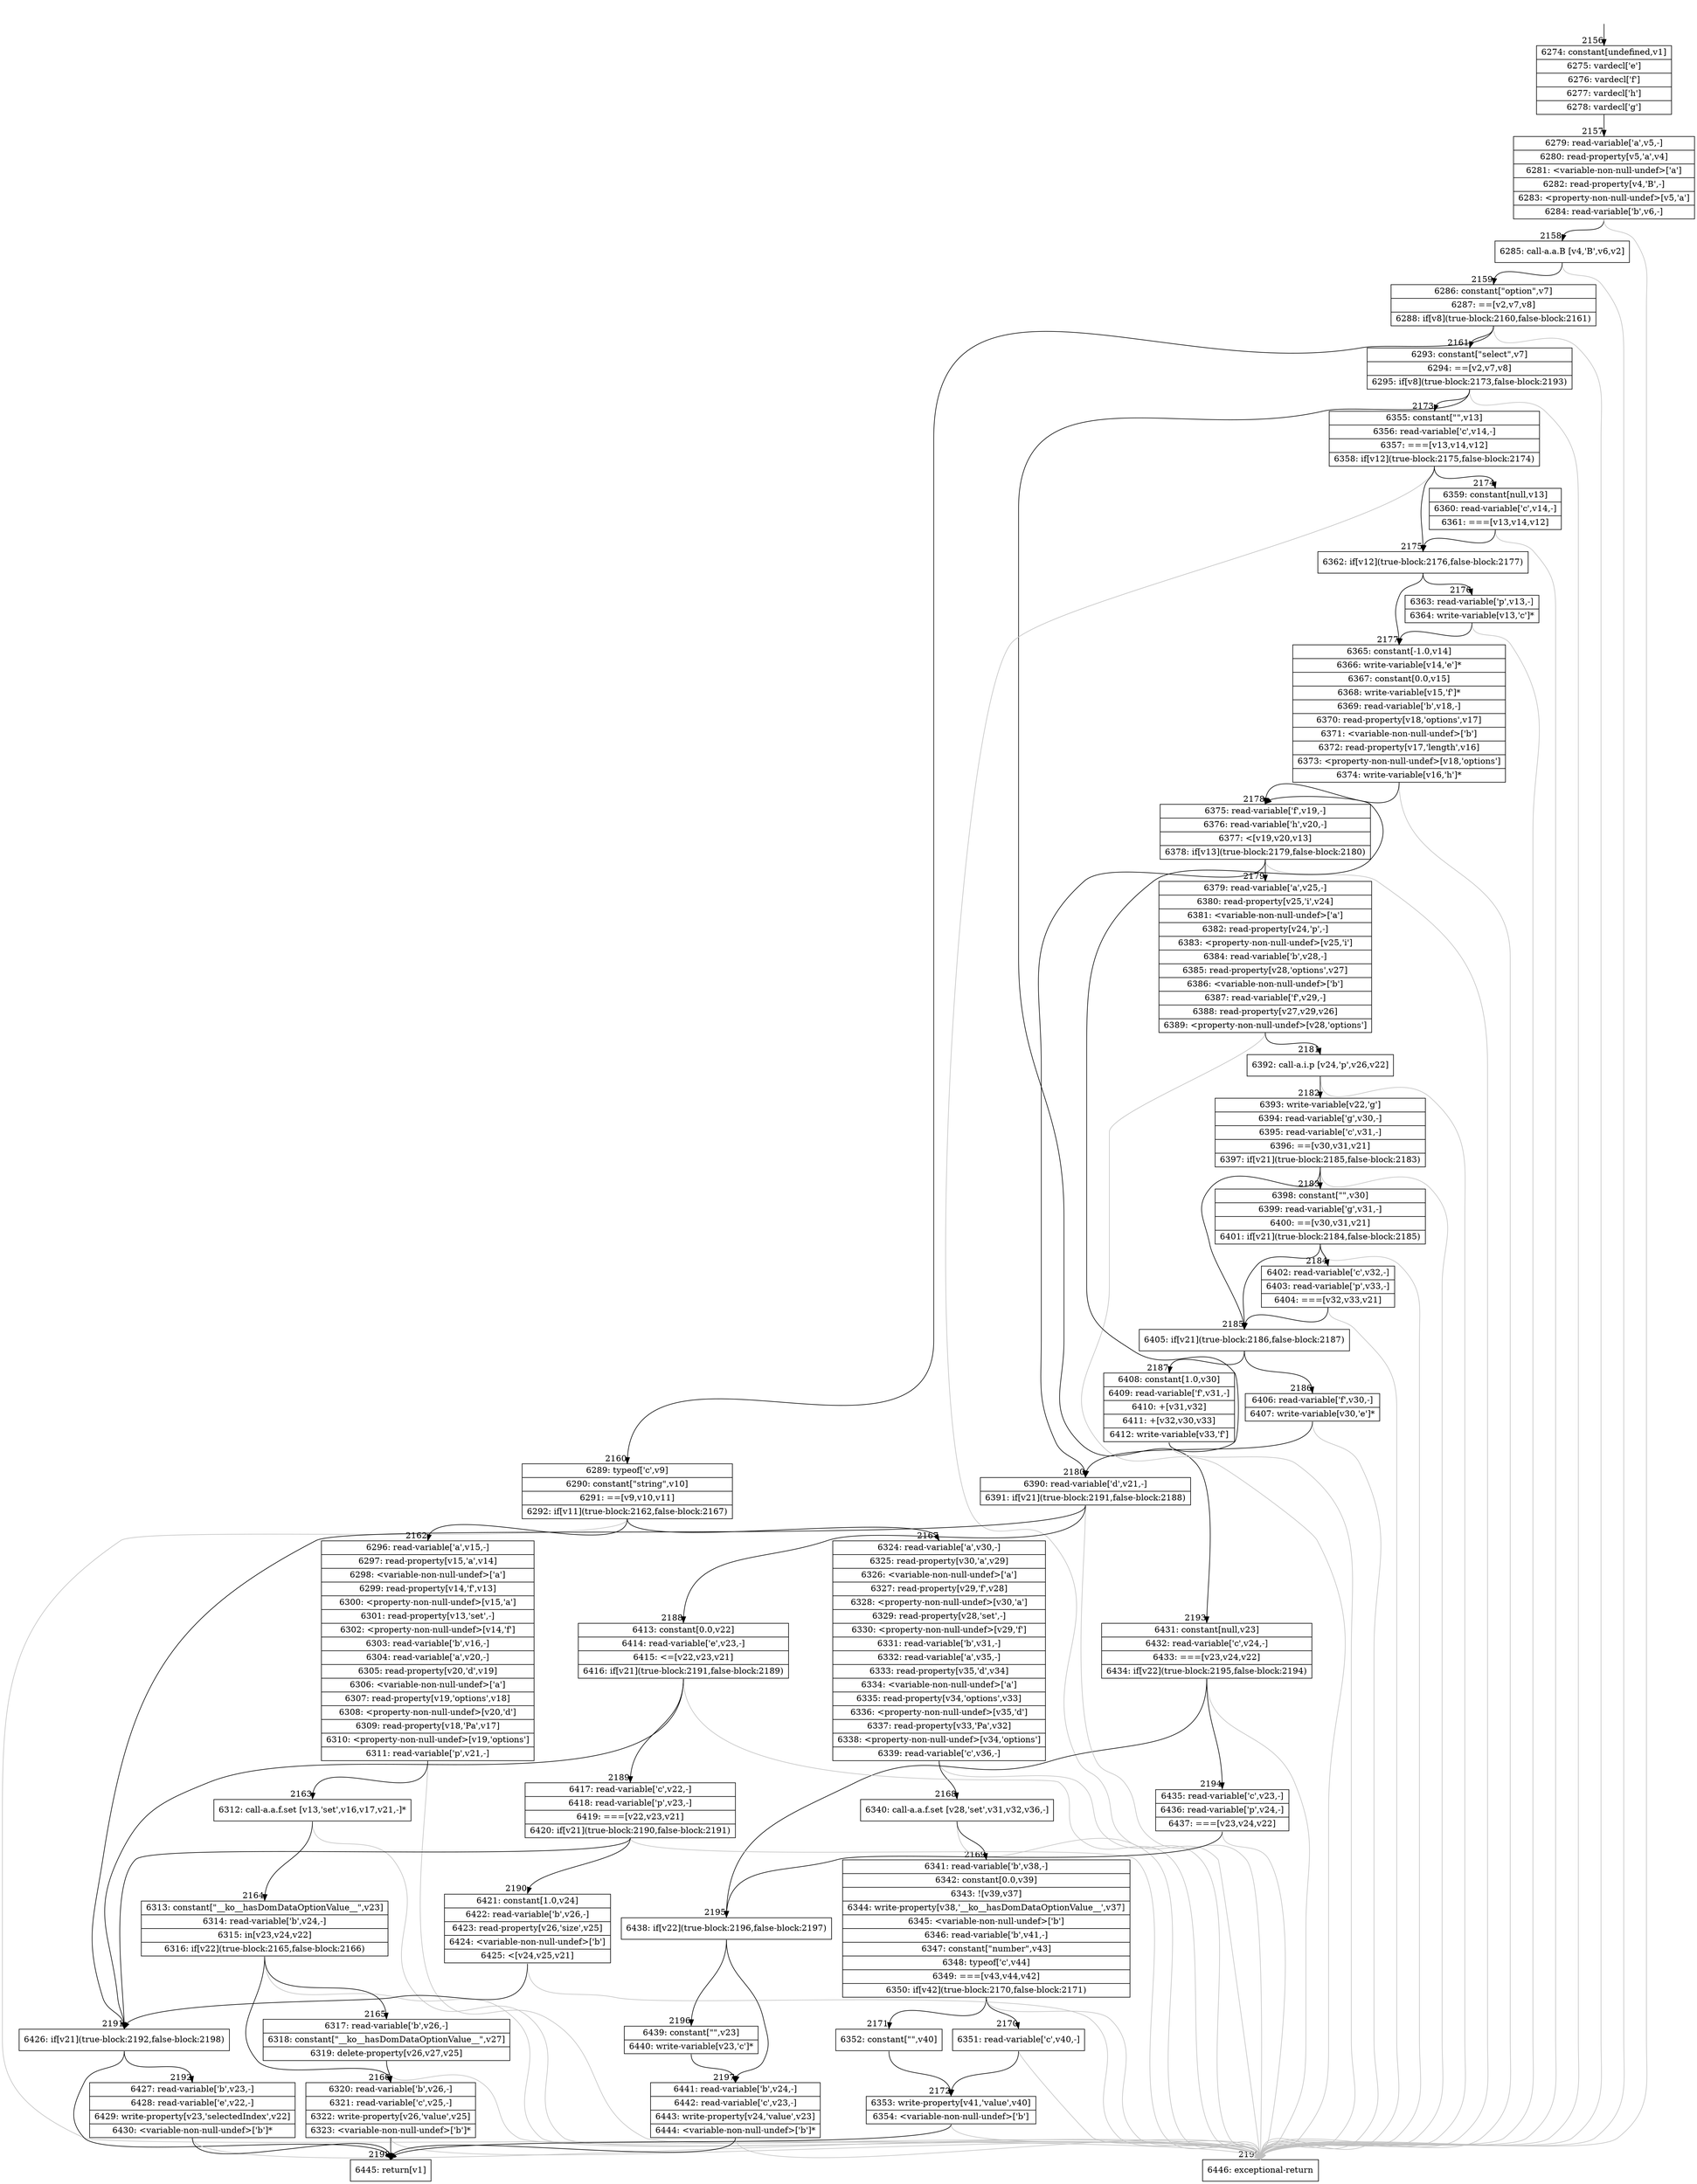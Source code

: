 digraph {
rankdir="TD"
BB_entry185[shape=none,label=""];
BB_entry185 -> BB2156 [tailport=s, headport=n, headlabel="    2156"]
BB2156 [shape=record label="{6274: constant[undefined,v1]|6275: vardecl['e']|6276: vardecl['f']|6277: vardecl['h']|6278: vardecl['g']}" ] 
BB2156 -> BB2157 [tailport=s, headport=n, headlabel="      2157"]
BB2157 [shape=record label="{6279: read-variable['a',v5,-]|6280: read-property[v5,'a',v4]|6281: \<variable-non-null-undef\>['a']|6282: read-property[v4,'B',-]|6283: \<property-non-null-undef\>[v5,'a']|6284: read-variable['b',v6,-]}" ] 
BB2157 -> BB2158 [tailport=s, headport=n, headlabel="      2158"]
BB2157 -> BB2199 [tailport=s, headport=n, color=gray, headlabel="      2199"]
BB2158 [shape=record label="{6285: call-a.a.B [v4,'B',v6,v2]}" ] 
BB2158 -> BB2159 [tailport=s, headport=n, headlabel="      2159"]
BB2158 -> BB2199 [tailport=s, headport=n, color=gray]
BB2159 [shape=record label="{6286: constant[\"option\",v7]|6287: ==[v2,v7,v8]|6288: if[v8](true-block:2160,false-block:2161)}" ] 
BB2159 -> BB2160 [tailport=s, headport=n, headlabel="      2160"]
BB2159 -> BB2161 [tailport=s, headport=n, headlabel="      2161"]
BB2159 -> BB2199 [tailport=s, headport=n, color=gray]
BB2160 [shape=record label="{6289: typeof['c',v9]|6290: constant[\"string\",v10]|6291: ==[v9,v10,v11]|6292: if[v11](true-block:2162,false-block:2167)}" ] 
BB2160 -> BB2162 [tailport=s, headport=n, headlabel="      2162"]
BB2160 -> BB2167 [tailport=s, headport=n, headlabel="      2167"]
BB2160 -> BB2199 [tailport=s, headport=n, color=gray]
BB2161 [shape=record label="{6293: constant[\"select\",v7]|6294: ==[v2,v7,v8]|6295: if[v8](true-block:2173,false-block:2193)}" ] 
BB2161 -> BB2173 [tailport=s, headport=n, headlabel="      2173"]
BB2161 -> BB2193 [tailport=s, headport=n, headlabel="      2193"]
BB2161 -> BB2199 [tailport=s, headport=n, color=gray]
BB2162 [shape=record label="{6296: read-variable['a',v15,-]|6297: read-property[v15,'a',v14]|6298: \<variable-non-null-undef\>['a']|6299: read-property[v14,'f',v13]|6300: \<property-non-null-undef\>[v15,'a']|6301: read-property[v13,'set',-]|6302: \<property-non-null-undef\>[v14,'f']|6303: read-variable['b',v16,-]|6304: read-variable['a',v20,-]|6305: read-property[v20,'d',v19]|6306: \<variable-non-null-undef\>['a']|6307: read-property[v19,'options',v18]|6308: \<property-non-null-undef\>[v20,'d']|6309: read-property[v18,'Pa',v17]|6310: \<property-non-null-undef\>[v19,'options']|6311: read-variable['p',v21,-]}" ] 
BB2162 -> BB2163 [tailport=s, headport=n, headlabel="      2163"]
BB2162 -> BB2199 [tailport=s, headport=n, color=gray]
BB2163 [shape=record label="{6312: call-a.a.f.set [v13,'set',v16,v17,v21,-]*}" ] 
BB2163 -> BB2164 [tailport=s, headport=n, headlabel="      2164"]
BB2163 -> BB2199 [tailport=s, headport=n, color=gray]
BB2164 [shape=record label="{6313: constant[\"__ko__hasDomDataOptionValue__\",v23]|6314: read-variable['b',v24,-]|6315: in[v23,v24,v22]|6316: if[v22](true-block:2165,false-block:2166)}" ] 
BB2164 -> BB2166 [tailport=s, headport=n, headlabel="      2166"]
BB2164 -> BB2165 [tailport=s, headport=n, headlabel="      2165"]
BB2164 -> BB2199 [tailport=s, headport=n, color=gray]
BB2165 [shape=record label="{6317: read-variable['b',v26,-]|6318: constant[\"__ko__hasDomDataOptionValue__\",v27]|6319: delete-property[v26,v27,v25]}" ] 
BB2165 -> BB2166 [tailport=s, headport=n]
BB2165 -> BB2199 [tailport=s, headport=n, color=gray]
BB2166 [shape=record label="{6320: read-variable['b',v26,-]|6321: read-variable['c',v25,-]|6322: write-property[v26,'value',v25]|6323: \<variable-non-null-undef\>['b']*}" ] 
BB2166 -> BB2198 [tailport=s, headport=n, headlabel="      2198"]
BB2166 -> BB2199 [tailport=s, headport=n, color=gray]
BB2167 [shape=record label="{6324: read-variable['a',v30,-]|6325: read-property[v30,'a',v29]|6326: \<variable-non-null-undef\>['a']|6327: read-property[v29,'f',v28]|6328: \<property-non-null-undef\>[v30,'a']|6329: read-property[v28,'set',-]|6330: \<property-non-null-undef\>[v29,'f']|6331: read-variable['b',v31,-]|6332: read-variable['a',v35,-]|6333: read-property[v35,'d',v34]|6334: \<variable-non-null-undef\>['a']|6335: read-property[v34,'options',v33]|6336: \<property-non-null-undef\>[v35,'d']|6337: read-property[v33,'Pa',v32]|6338: \<property-non-null-undef\>[v34,'options']|6339: read-variable['c',v36,-]}" ] 
BB2167 -> BB2168 [tailport=s, headport=n, headlabel="      2168"]
BB2167 -> BB2199 [tailport=s, headport=n, color=gray]
BB2168 [shape=record label="{6340: call-a.a.f.set [v28,'set',v31,v32,v36,-]}" ] 
BB2168 -> BB2169 [tailport=s, headport=n, headlabel="      2169"]
BB2168 -> BB2199 [tailport=s, headport=n, color=gray]
BB2169 [shape=record label="{6341: read-variable['b',v38,-]|6342: constant[0.0,v39]|6343: ![v39,v37]|6344: write-property[v38,'__ko__hasDomDataOptionValue__',v37]|6345: \<variable-non-null-undef\>['b']|6346: read-variable['b',v41,-]|6347: constant[\"number\",v43]|6348: typeof['c',v44]|6349: ===[v43,v44,v42]|6350: if[v42](true-block:2170,false-block:2171)}" ] 
BB2169 -> BB2170 [tailport=s, headport=n, headlabel="      2170"]
BB2169 -> BB2171 [tailport=s, headport=n, headlabel="      2171"]
BB2169 -> BB2199 [tailport=s, headport=n, color=gray]
BB2170 [shape=record label="{6351: read-variable['c',v40,-]}" ] 
BB2170 -> BB2172 [tailport=s, headport=n, headlabel="      2172"]
BB2170 -> BB2199 [tailport=s, headport=n, color=gray]
BB2171 [shape=record label="{6352: constant[\"\",v40]}" ] 
BB2171 -> BB2172 [tailport=s, headport=n]
BB2172 [shape=record label="{6353: write-property[v41,'value',v40]|6354: \<variable-non-null-undef\>['b']}" ] 
BB2172 -> BB2198 [tailport=s, headport=n]
BB2172 -> BB2199 [tailport=s, headport=n, color=gray]
BB2173 [shape=record label="{6355: constant[\"\",v13]|6356: read-variable['c',v14,-]|6357: ===[v13,v14,v12]|6358: if[v12](true-block:2175,false-block:2174)}" ] 
BB2173 -> BB2175 [tailport=s, headport=n, headlabel="      2175"]
BB2173 -> BB2174 [tailport=s, headport=n, headlabel="      2174"]
BB2173 -> BB2199 [tailport=s, headport=n, color=gray]
BB2174 [shape=record label="{6359: constant[null,v13]|6360: read-variable['c',v14,-]|6361: ===[v13,v14,v12]}" ] 
BB2174 -> BB2175 [tailport=s, headport=n]
BB2174 -> BB2199 [tailport=s, headport=n, color=gray]
BB2175 [shape=record label="{6362: if[v12](true-block:2176,false-block:2177)}" ] 
BB2175 -> BB2176 [tailport=s, headport=n, headlabel="      2176"]
BB2175 -> BB2177 [tailport=s, headport=n, headlabel="      2177"]
BB2176 [shape=record label="{6363: read-variable['p',v13,-]|6364: write-variable[v13,'c']*}" ] 
BB2176 -> BB2177 [tailport=s, headport=n]
BB2176 -> BB2199 [tailport=s, headport=n, color=gray]
BB2177 [shape=record label="{6365: constant[-1.0,v14]|6366: write-variable[v14,'e']*|6367: constant[0.0,v15]|6368: write-variable[v15,'f']*|6369: read-variable['b',v18,-]|6370: read-property[v18,'options',v17]|6371: \<variable-non-null-undef\>['b']|6372: read-property[v17,'length',v16]|6373: \<property-non-null-undef\>[v18,'options']|6374: write-variable[v16,'h']*}" ] 
BB2177 -> BB2178 [tailport=s, headport=n, headlabel="      2178"]
BB2177 -> BB2199 [tailport=s, headport=n, color=gray]
BB2178 [shape=record label="{6375: read-variable['f',v19,-]|6376: read-variable['h',v20,-]|6377: \<[v19,v20,v13]|6378: if[v13](true-block:2179,false-block:2180)}" ] 
BB2178 -> BB2179 [tailport=s, headport=n, headlabel="      2179"]
BB2178 -> BB2180 [tailport=s, headport=n, headlabel="      2180"]
BB2178 -> BB2199 [tailport=s, headport=n, color=gray]
BB2179 [shape=record label="{6379: read-variable['a',v25,-]|6380: read-property[v25,'i',v24]|6381: \<variable-non-null-undef\>['a']|6382: read-property[v24,'p',-]|6383: \<property-non-null-undef\>[v25,'i']|6384: read-variable['b',v28,-]|6385: read-property[v28,'options',v27]|6386: \<variable-non-null-undef\>['b']|6387: read-variable['f',v29,-]|6388: read-property[v27,v29,v26]|6389: \<property-non-null-undef\>[v28,'options']}" ] 
BB2179 -> BB2181 [tailport=s, headport=n, headlabel="      2181"]
BB2179 -> BB2199 [tailport=s, headport=n, color=gray]
BB2180 [shape=record label="{6390: read-variable['d',v21,-]|6391: if[v21](true-block:2191,false-block:2188)}" ] 
BB2180 -> BB2191 [tailport=s, headport=n, headlabel="      2191"]
BB2180 -> BB2188 [tailport=s, headport=n, headlabel="      2188"]
BB2180 -> BB2199 [tailport=s, headport=n, color=gray]
BB2181 [shape=record label="{6392: call-a.i.p [v24,'p',v26,v22]}" ] 
BB2181 -> BB2182 [tailport=s, headport=n, headlabel="      2182"]
BB2181 -> BB2199 [tailport=s, headport=n, color=gray]
BB2182 [shape=record label="{6393: write-variable[v22,'g']|6394: read-variable['g',v30,-]|6395: read-variable['c',v31,-]|6396: ==[v30,v31,v21]|6397: if[v21](true-block:2185,false-block:2183)}" ] 
BB2182 -> BB2185 [tailport=s, headport=n, headlabel="      2185"]
BB2182 -> BB2183 [tailport=s, headport=n, headlabel="      2183"]
BB2182 -> BB2199 [tailport=s, headport=n, color=gray]
BB2183 [shape=record label="{6398: constant[\"\",v30]|6399: read-variable['g',v31,-]|6400: ==[v30,v31,v21]|6401: if[v21](true-block:2184,false-block:2185)}" ] 
BB2183 -> BB2185 [tailport=s, headport=n]
BB2183 -> BB2184 [tailport=s, headport=n, headlabel="      2184"]
BB2183 -> BB2199 [tailport=s, headport=n, color=gray]
BB2184 [shape=record label="{6402: read-variable['c',v32,-]|6403: read-variable['p',v33,-]|6404: ===[v32,v33,v21]}" ] 
BB2184 -> BB2185 [tailport=s, headport=n]
BB2184 -> BB2199 [tailport=s, headport=n, color=gray]
BB2185 [shape=record label="{6405: if[v21](true-block:2186,false-block:2187)}" ] 
BB2185 -> BB2186 [tailport=s, headport=n, headlabel="      2186"]
BB2185 -> BB2187 [tailport=s, headport=n, headlabel="      2187"]
BB2186 [shape=record label="{6406: read-variable['f',v30,-]|6407: write-variable[v30,'e']*}" ] 
BB2186 -> BB2180 [tailport=s, headport=n]
BB2186 -> BB2199 [tailport=s, headport=n, color=gray]
BB2187 [shape=record label="{6408: constant[1.0,v30]|6409: read-variable['f',v31,-]|6410: +[v31,v32]|6411: +[v32,v30,v33]|6412: write-variable[v33,'f']}" ] 
BB2187 -> BB2178 [tailport=s, headport=n]
BB2187 -> BB2199 [tailport=s, headport=n, color=gray]
BB2188 [shape=record label="{6413: constant[0.0,v22]|6414: read-variable['e',v23,-]|6415: \<=[v22,v23,v21]|6416: if[v21](true-block:2191,false-block:2189)}" ] 
BB2188 -> BB2191 [tailport=s, headport=n]
BB2188 -> BB2189 [tailport=s, headport=n, headlabel="      2189"]
BB2188 -> BB2199 [tailport=s, headport=n, color=gray]
BB2189 [shape=record label="{6417: read-variable['c',v22,-]|6418: read-variable['p',v23,-]|6419: ===[v22,v23,v21]|6420: if[v21](true-block:2190,false-block:2191)}" ] 
BB2189 -> BB2191 [tailport=s, headport=n]
BB2189 -> BB2190 [tailport=s, headport=n, headlabel="      2190"]
BB2189 -> BB2199 [tailport=s, headport=n, color=gray]
BB2190 [shape=record label="{6421: constant[1.0,v24]|6422: read-variable['b',v26,-]|6423: read-property[v26,'size',v25]|6424: \<variable-non-null-undef\>['b']|6425: \<[v24,v25,v21]}" ] 
BB2190 -> BB2191 [tailport=s, headport=n]
BB2190 -> BB2199 [tailport=s, headport=n, color=gray]
BB2191 [shape=record label="{6426: if[v21](true-block:2192,false-block:2198)}" ] 
BB2191 -> BB2192 [tailport=s, headport=n, headlabel="      2192"]
BB2191 -> BB2198 [tailport=s, headport=n]
BB2192 [shape=record label="{6427: read-variable['b',v23,-]|6428: read-variable['e',v22,-]|6429: write-property[v23,'selectedIndex',v22]|6430: \<variable-non-null-undef\>['b']*}" ] 
BB2192 -> BB2198 [tailport=s, headport=n]
BB2192 -> BB2199 [tailport=s, headport=n, color=gray]
BB2193 [shape=record label="{6431: constant[null,v23]|6432: read-variable['c',v24,-]|6433: ===[v23,v24,v22]|6434: if[v22](true-block:2195,false-block:2194)}" ] 
BB2193 -> BB2195 [tailport=s, headport=n, headlabel="      2195"]
BB2193 -> BB2194 [tailport=s, headport=n, headlabel="      2194"]
BB2193 -> BB2199 [tailport=s, headport=n, color=gray]
BB2194 [shape=record label="{6435: read-variable['c',v23,-]|6436: read-variable['p',v24,-]|6437: ===[v23,v24,v22]}" ] 
BB2194 -> BB2195 [tailport=s, headport=n]
BB2194 -> BB2199 [tailport=s, headport=n, color=gray]
BB2195 [shape=record label="{6438: if[v22](true-block:2196,false-block:2197)}" ] 
BB2195 -> BB2196 [tailport=s, headport=n, headlabel="      2196"]
BB2195 -> BB2197 [tailport=s, headport=n, headlabel="      2197"]
BB2196 [shape=record label="{6439: constant[\"\",v23]|6440: write-variable[v23,'c']*}" ] 
BB2196 -> BB2197 [tailport=s, headport=n]
BB2197 [shape=record label="{6441: read-variable['b',v24,-]|6442: read-variable['c',v23,-]|6443: write-property[v24,'value',v23]|6444: \<variable-non-null-undef\>['b']*}" ] 
BB2197 -> BB2198 [tailport=s, headport=n]
BB2197 -> BB2199 [tailport=s, headport=n, color=gray]
BB2198 [shape=record label="{6445: return[v1]}" ] 
BB2199 [shape=record label="{6446: exceptional-return}" ] 
}
